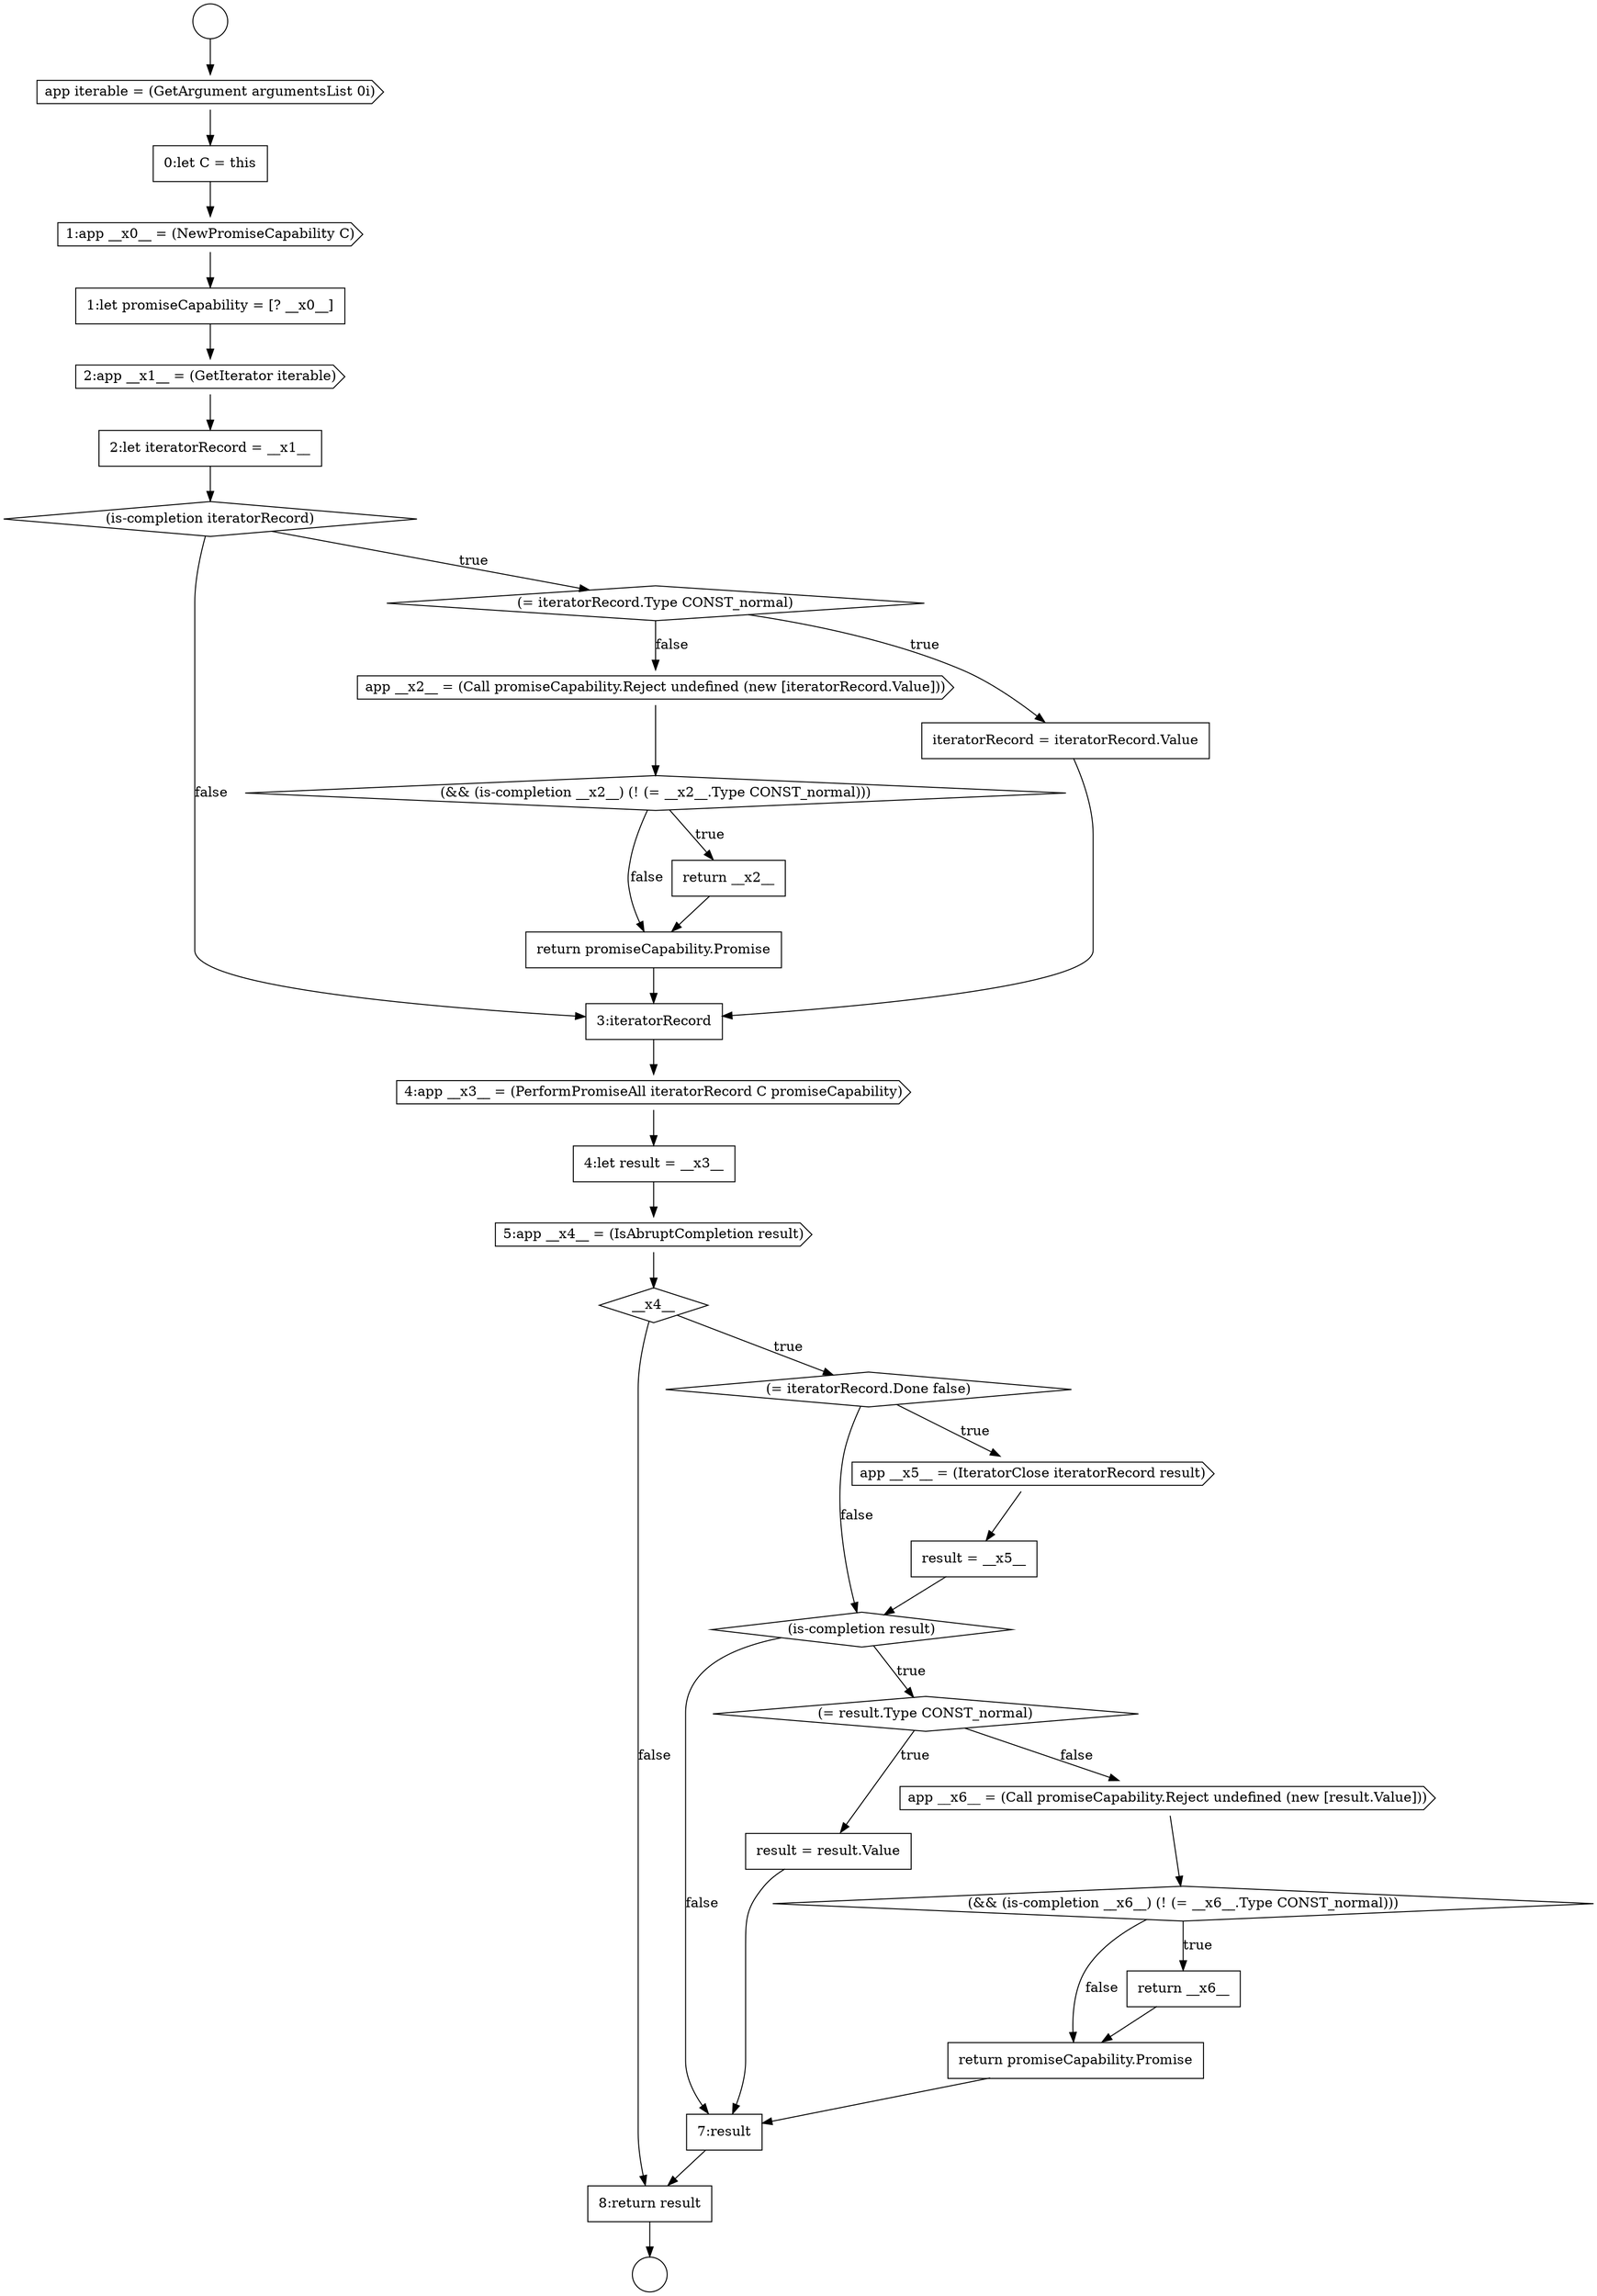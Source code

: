 digraph {
  node18575 [shape=none, margin=0, label=<<font color="black">
    <table border="0" cellborder="1" cellspacing="0" cellpadding="10">
      <tr><td align="left">1:let promiseCapability = [? __x0__]</td></tr>
    </table>
  </font>> color="black" fillcolor="white" style=filled]
  node18585 [shape=none, margin=0, label=<<font color="black">
    <table border="0" cellborder="1" cellspacing="0" cellpadding="10">
      <tr><td align="left">3:iteratorRecord</td></tr>
    </table>
  </font>> color="black" fillcolor="white" style=filled]
  node18582 [shape=diamond, label=<<font color="black">(&amp;&amp; (is-completion __x2__) (! (= __x2__.Type CONST_normal)))</font>> color="black" fillcolor="white" style=filled]
  node18571 [shape=circle label=" " color="black" fillcolor="white" style=filled]
  node18578 [shape=diamond, label=<<font color="black">(is-completion iteratorRecord)</font>> color="black" fillcolor="white" style=filled]
  node18586 [shape=cds, label=<<font color="black">4:app __x3__ = (PerformPromiseAll iteratorRecord C promiseCapability)</font>> color="black" fillcolor="white" style=filled]
  node18601 [shape=none, margin=0, label=<<font color="black">
    <table border="0" cellborder="1" cellspacing="0" cellpadding="10">
      <tr><td align="left">8:return result</td></tr>
    </table>
  </font>> color="black" fillcolor="white" style=filled]
  node18581 [shape=cds, label=<<font color="black">app __x2__ = (Call promiseCapability.Reject undefined (new [iteratorRecord.Value]))</font>> color="black" fillcolor="white" style=filled]
  node18570 [shape=circle label=" " color="black" fillcolor="white" style=filled]
  node18584 [shape=none, margin=0, label=<<font color="black">
    <table border="0" cellborder="1" cellspacing="0" cellpadding="10">
      <tr><td align="left">return promiseCapability.Promise</td></tr>
    </table>
  </font>> color="black" fillcolor="white" style=filled]
  node18593 [shape=diamond, label=<<font color="black">(is-completion result)</font>> color="black" fillcolor="white" style=filled]
  node18587 [shape=none, margin=0, label=<<font color="black">
    <table border="0" cellborder="1" cellspacing="0" cellpadding="10">
      <tr><td align="left">4:let result = __x3__</td></tr>
    </table>
  </font>> color="black" fillcolor="white" style=filled]
  node18592 [shape=none, margin=0, label=<<font color="black">
    <table border="0" cellborder="1" cellspacing="0" cellpadding="10">
      <tr><td align="left">result = __x5__</td></tr>
    </table>
  </font>> color="black" fillcolor="white" style=filled]
  node18597 [shape=diamond, label=<<font color="black">(&amp;&amp; (is-completion __x6__) (! (= __x6__.Type CONST_normal)))</font>> color="black" fillcolor="white" style=filled]
  node18595 [shape=none, margin=0, label=<<font color="black">
    <table border="0" cellborder="1" cellspacing="0" cellpadding="10">
      <tr><td align="left">result = result.Value</td></tr>
    </table>
  </font>> color="black" fillcolor="white" style=filled]
  node18600 [shape=none, margin=0, label=<<font color="black">
    <table border="0" cellborder="1" cellspacing="0" cellpadding="10">
      <tr><td align="left">7:result</td></tr>
    </table>
  </font>> color="black" fillcolor="white" style=filled]
  node18589 [shape=diamond, label=<<font color="black">__x4__</font>> color="black" fillcolor="white" style=filled]
  node18576 [shape=cds, label=<<font color="black">2:app __x1__ = (GetIterator iterable)</font>> color="black" fillcolor="white" style=filled]
  node18594 [shape=diamond, label=<<font color="black">(= result.Type CONST_normal)</font>> color="black" fillcolor="white" style=filled]
  node18572 [shape=cds, label=<<font color="black">app iterable = (GetArgument argumentsList 0i)</font>> color="black" fillcolor="white" style=filled]
  node18577 [shape=none, margin=0, label=<<font color="black">
    <table border="0" cellborder="1" cellspacing="0" cellpadding="10">
      <tr><td align="left">2:let iteratorRecord = __x1__</td></tr>
    </table>
  </font>> color="black" fillcolor="white" style=filled]
  node18590 [shape=diamond, label=<<font color="black">(= iteratorRecord.Done false)</font>> color="black" fillcolor="white" style=filled]
  node18573 [shape=none, margin=0, label=<<font color="black">
    <table border="0" cellborder="1" cellspacing="0" cellpadding="10">
      <tr><td align="left">0:let C = this</td></tr>
    </table>
  </font>> color="black" fillcolor="white" style=filled]
  node18580 [shape=none, margin=0, label=<<font color="black">
    <table border="0" cellborder="1" cellspacing="0" cellpadding="10">
      <tr><td align="left">iteratorRecord = iteratorRecord.Value</td></tr>
    </table>
  </font>> color="black" fillcolor="white" style=filled]
  node18599 [shape=none, margin=0, label=<<font color="black">
    <table border="0" cellborder="1" cellspacing="0" cellpadding="10">
      <tr><td align="left">return promiseCapability.Promise</td></tr>
    </table>
  </font>> color="black" fillcolor="white" style=filled]
  node18588 [shape=cds, label=<<font color="black">5:app __x4__ = (IsAbruptCompletion result)</font>> color="black" fillcolor="white" style=filled]
  node18574 [shape=cds, label=<<font color="black">1:app __x0__ = (NewPromiseCapability C)</font>> color="black" fillcolor="white" style=filled]
  node18591 [shape=cds, label=<<font color="black">app __x5__ = (IteratorClose iteratorRecord result)</font>> color="black" fillcolor="white" style=filled]
  node18579 [shape=diamond, label=<<font color="black">(= iteratorRecord.Type CONST_normal)</font>> color="black" fillcolor="white" style=filled]
  node18598 [shape=none, margin=0, label=<<font color="black">
    <table border="0" cellborder="1" cellspacing="0" cellpadding="10">
      <tr><td align="left">return __x6__</td></tr>
    </table>
  </font>> color="black" fillcolor="white" style=filled]
  node18596 [shape=cds, label=<<font color="black">app __x6__ = (Call promiseCapability.Reject undefined (new [result.Value]))</font>> color="black" fillcolor="white" style=filled]
  node18583 [shape=none, margin=0, label=<<font color="black">
    <table border="0" cellborder="1" cellspacing="0" cellpadding="10">
      <tr><td align="left">return __x2__</td></tr>
    </table>
  </font>> color="black" fillcolor="white" style=filled]
  node18596 -> node18597 [ color="black"]
  node18573 -> node18574 [ color="black"]
  node18577 -> node18578 [ color="black"]
  node18601 -> node18571 [ color="black"]
  node18598 -> node18599 [ color="black"]
  node18599 -> node18600 [ color="black"]
  node18572 -> node18573 [ color="black"]
  node18570 -> node18572 [ color="black"]
  node18585 -> node18586 [ color="black"]
  node18581 -> node18582 [ color="black"]
  node18582 -> node18583 [label=<<font color="black">true</font>> color="black"]
  node18582 -> node18584 [label=<<font color="black">false</font>> color="black"]
  node18588 -> node18589 [ color="black"]
  node18579 -> node18580 [label=<<font color="black">true</font>> color="black"]
  node18579 -> node18581 [label=<<font color="black">false</font>> color="black"]
  node18589 -> node18590 [label=<<font color="black">true</font>> color="black"]
  node18589 -> node18601 [label=<<font color="black">false</font>> color="black"]
  node18576 -> node18577 [ color="black"]
  node18583 -> node18584 [ color="black"]
  node18600 -> node18601 [ color="black"]
  node18592 -> node18593 [ color="black"]
  node18597 -> node18598 [label=<<font color="black">true</font>> color="black"]
  node18597 -> node18599 [label=<<font color="black">false</font>> color="black"]
  node18587 -> node18588 [ color="black"]
  node18578 -> node18579 [label=<<font color="black">true</font>> color="black"]
  node18578 -> node18585 [label=<<font color="black">false</font>> color="black"]
  node18595 -> node18600 [ color="black"]
  node18594 -> node18595 [label=<<font color="black">true</font>> color="black"]
  node18594 -> node18596 [label=<<font color="black">false</font>> color="black"]
  node18590 -> node18591 [label=<<font color="black">true</font>> color="black"]
  node18590 -> node18593 [label=<<font color="black">false</font>> color="black"]
  node18593 -> node18594 [label=<<font color="black">true</font>> color="black"]
  node18593 -> node18600 [label=<<font color="black">false</font>> color="black"]
  node18584 -> node18585 [ color="black"]
  node18574 -> node18575 [ color="black"]
  node18580 -> node18585 [ color="black"]
  node18575 -> node18576 [ color="black"]
  node18586 -> node18587 [ color="black"]
  node18591 -> node18592 [ color="black"]
}
